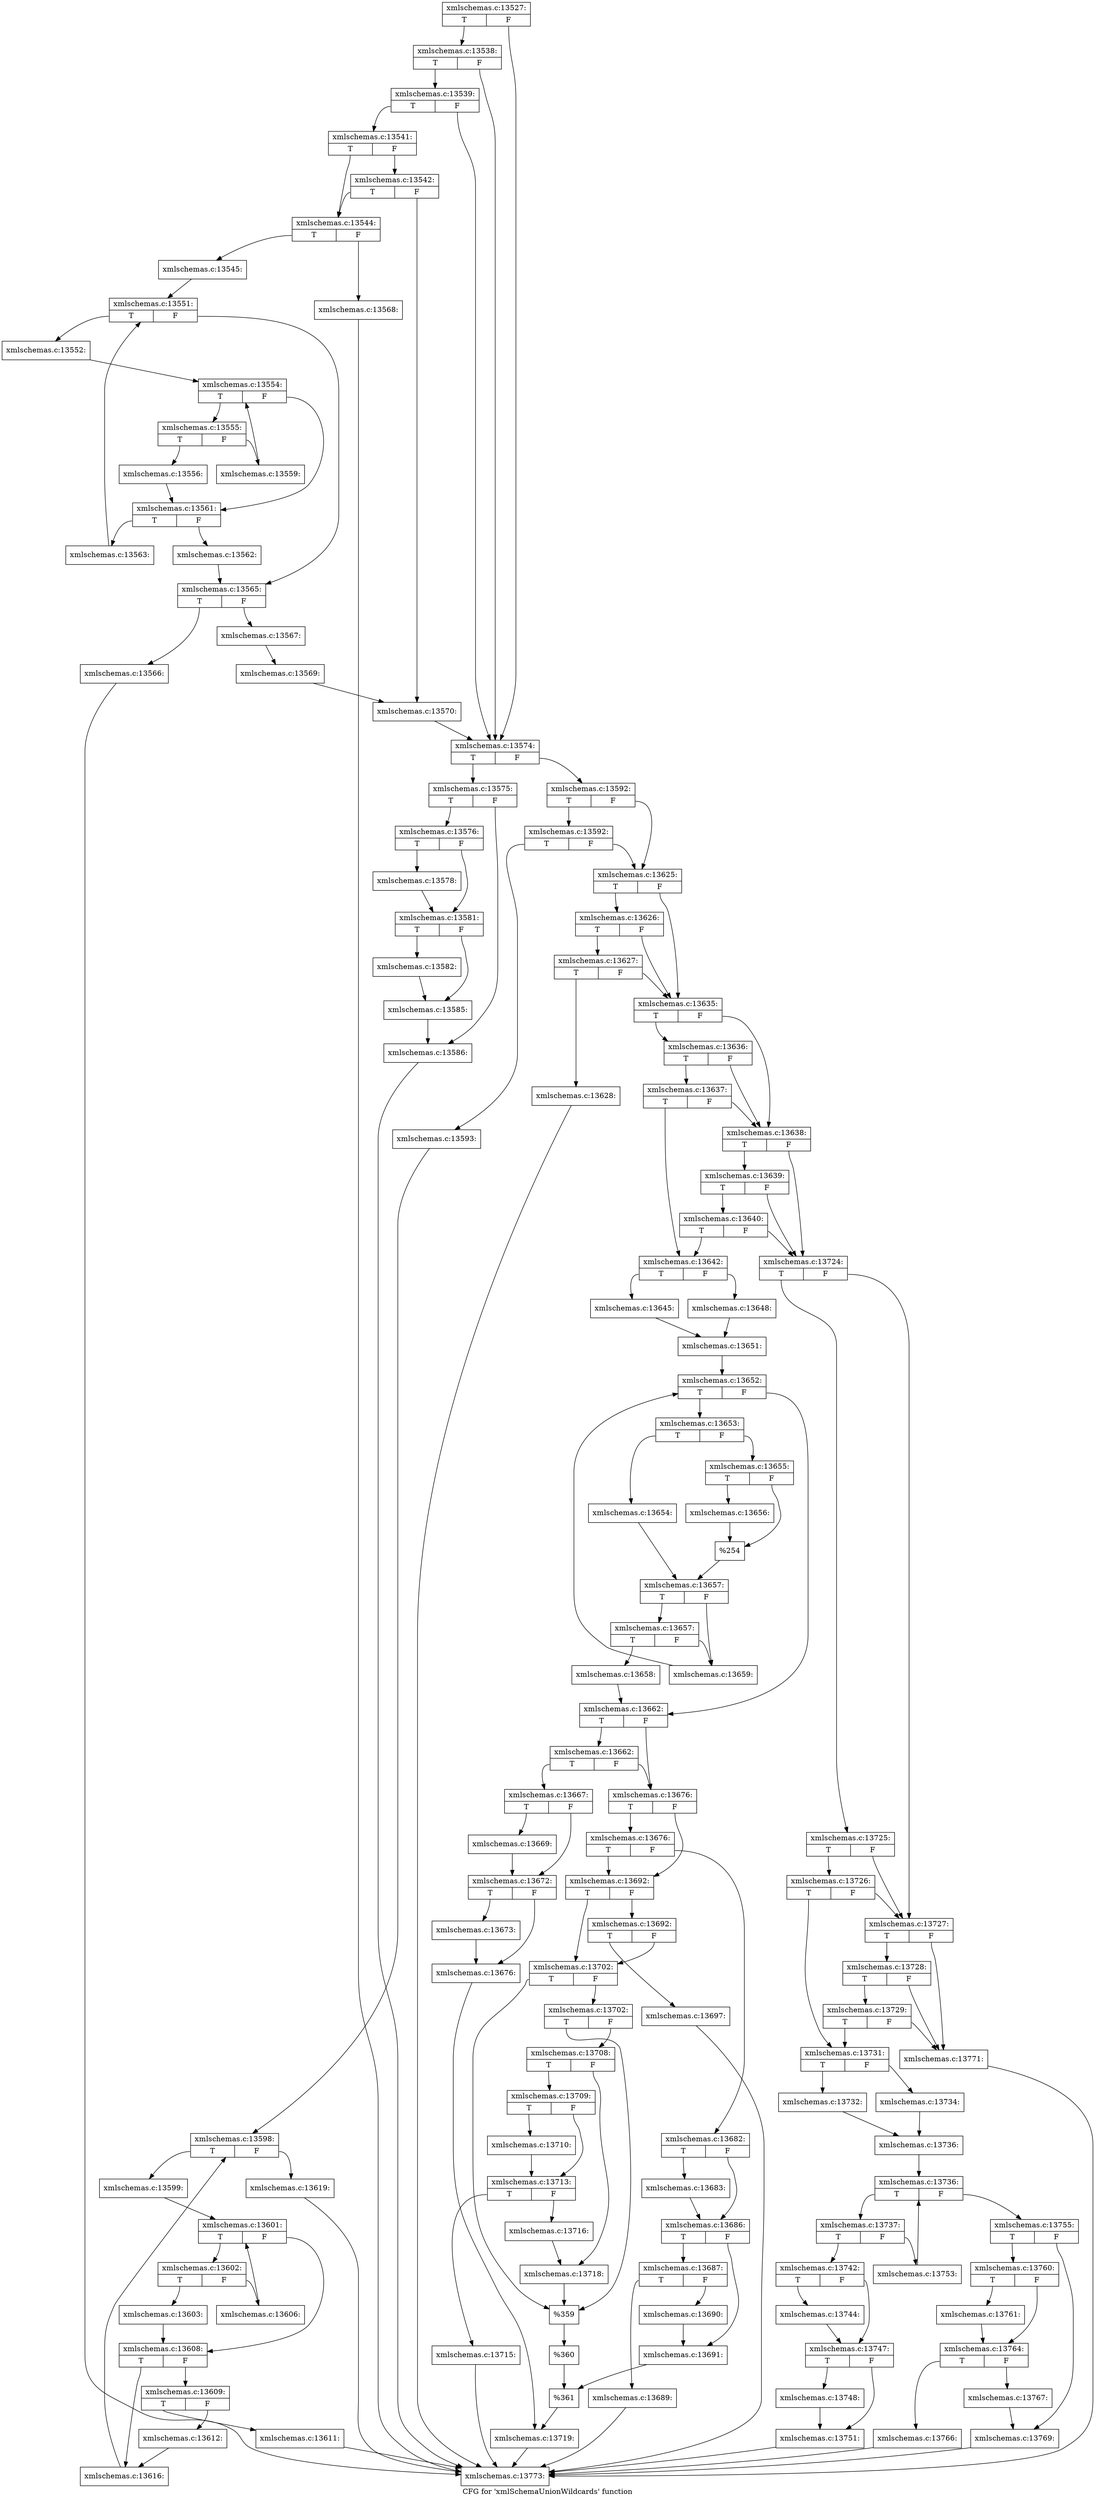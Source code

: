 digraph "CFG for 'xmlSchemaUnionWildcards' function" {
	label="CFG for 'xmlSchemaUnionWildcards' function";

	Node0x52b4900 [shape=record,label="{xmlschemas.c:13527:|{<s0>T|<s1>F}}"];
	Node0x52b4900:s0 -> Node0x52b64f0;
	Node0x52b4900:s1 -> Node0x52b6420;
	Node0x52b64f0 [shape=record,label="{xmlschemas.c:13538:|{<s0>T|<s1>F}}"];
	Node0x52b64f0:s0 -> Node0x52b6470;
	Node0x52b64f0:s1 -> Node0x52b6420;
	Node0x52b6470 [shape=record,label="{xmlschemas.c:13539:|{<s0>T|<s1>F}}"];
	Node0x52b6470:s0 -> Node0x52b63d0;
	Node0x52b6470:s1 -> Node0x52b6420;
	Node0x52b63d0 [shape=record,label="{xmlschemas.c:13541:|{<s0>T|<s1>F}}"];
	Node0x52b63d0:s0 -> Node0x52b7ae0;
	Node0x52b63d0:s1 -> Node0x52b7b80;
	Node0x52b7b80 [shape=record,label="{xmlschemas.c:13542:|{<s0>T|<s1>F}}"];
	Node0x52b7b80:s0 -> Node0x52b7ae0;
	Node0x52b7b80:s1 -> Node0x52b7b30;
	Node0x52b7ae0 [shape=record,label="{xmlschemas.c:13544:|{<s0>T|<s1>F}}"];
	Node0x52b7ae0:s0 -> Node0x52b8760;
	Node0x52b7ae0:s1 -> Node0x52b8800;
	Node0x52b8760 [shape=record,label="{xmlschemas.c:13545:}"];
	Node0x52b8760 -> Node0x52b91e0;
	Node0x52b91e0 [shape=record,label="{xmlschemas.c:13551:|{<s0>T|<s1>F}}"];
	Node0x52b91e0:s0 -> Node0x52b95d0;
	Node0x52b91e0:s1 -> Node0x52b9400;
	Node0x52b95d0 [shape=record,label="{xmlschemas.c:13552:}"];
	Node0x52b95d0 -> Node0x52b99f0;
	Node0x52b99f0 [shape=record,label="{xmlschemas.c:13554:|{<s0>T|<s1>F}}"];
	Node0x52b99f0:s0 -> Node0x52b9de0;
	Node0x52b99f0:s1 -> Node0x52b9c10;
	Node0x52b9de0 [shape=record,label="{xmlschemas.c:13555:|{<s0>T|<s1>F}}"];
	Node0x52b9de0:s0 -> Node0x52b9fa0;
	Node0x52b9de0:s1 -> Node0x52b9ff0;
	Node0x52b9fa0 [shape=record,label="{xmlschemas.c:13556:}"];
	Node0x52b9fa0 -> Node0x52b9c10;
	Node0x52b9ff0 [shape=record,label="{xmlschemas.c:13559:}"];
	Node0x52b9ff0 -> Node0x52b99f0;
	Node0x52b9c10 [shape=record,label="{xmlschemas.c:13561:|{<s0>T|<s1>F}}"];
	Node0x52b9c10:s0 -> Node0x52baae0;
	Node0x52b9c10:s1 -> Node0x52baa90;
	Node0x52baa90 [shape=record,label="{xmlschemas.c:13562:}"];
	Node0x52baa90 -> Node0x52b9400;
	Node0x52baae0 [shape=record,label="{xmlschemas.c:13563:}"];
	Node0x52baae0 -> Node0x52b91e0;
	Node0x52b9400 [shape=record,label="{xmlschemas.c:13565:|{<s0>T|<s1>F}}"];
	Node0x52b9400:s0 -> Node0x52bb160;
	Node0x52b9400:s1 -> Node0x52bb1b0;
	Node0x52bb160 [shape=record,label="{xmlschemas.c:13566:}"];
	Node0x52bb160 -> Node0x52b4c30;
	Node0x52bb1b0 [shape=record,label="{xmlschemas.c:13567:}"];
	Node0x52bb1b0 -> Node0x52b87b0;
	Node0x52b8800 [shape=record,label="{xmlschemas.c:13568:}"];
	Node0x52b8800 -> Node0x52b4c30;
	Node0x52b87b0 [shape=record,label="{xmlschemas.c:13569:}"];
	Node0x52b87b0 -> Node0x52b7b30;
	Node0x52b7b30 [shape=record,label="{xmlschemas.c:13570:}"];
	Node0x52b7b30 -> Node0x52b6420;
	Node0x52b6420 [shape=record,label="{xmlschemas.c:13574:|{<s0>T|<s1>F}}"];
	Node0x52b6420:s0 -> Node0x52bba50;
	Node0x52b6420:s1 -> Node0x52bbaa0;
	Node0x52bba50 [shape=record,label="{xmlschemas.c:13575:|{<s0>T|<s1>F}}"];
	Node0x52bba50:s0 -> Node0x52bc120;
	Node0x52bba50:s1 -> Node0x52bc170;
	Node0x52bc120 [shape=record,label="{xmlschemas.c:13576:|{<s0>T|<s1>F}}"];
	Node0x52bc120:s0 -> Node0x52bc7e0;
	Node0x52bc120:s1 -> Node0x52bc830;
	Node0x52bc7e0 [shape=record,label="{xmlschemas.c:13578:}"];
	Node0x52bc7e0 -> Node0x52bc830;
	Node0x52bc830 [shape=record,label="{xmlschemas.c:13581:|{<s0>T|<s1>F}}"];
	Node0x52bc830:s0 -> Node0x52bd270;
	Node0x52bc830:s1 -> Node0x52bd2c0;
	Node0x52bd270 [shape=record,label="{xmlschemas.c:13582:}"];
	Node0x52bd270 -> Node0x52bd2c0;
	Node0x52bd2c0 [shape=record,label="{xmlschemas.c:13585:}"];
	Node0x52bd2c0 -> Node0x52bc170;
	Node0x52bc170 [shape=record,label="{xmlschemas.c:13586:}"];
	Node0x52bc170 -> Node0x52b4c30;
	Node0x52bbaa0 [shape=record,label="{xmlschemas.c:13592:|{<s0>T|<s1>F}}"];
	Node0x52bbaa0:s0 -> Node0x52be150;
	Node0x52bbaa0:s1 -> Node0x52be100;
	Node0x52be150 [shape=record,label="{xmlschemas.c:13592:|{<s0>T|<s1>F}}"];
	Node0x52be150:s0 -> Node0x52be0b0;
	Node0x52be150:s1 -> Node0x52be100;
	Node0x52be0b0 [shape=record,label="{xmlschemas.c:13593:}"];
	Node0x52be0b0 -> Node0x52bf3b0;
	Node0x52bf3b0 [shape=record,label="{xmlschemas.c:13598:|{<s0>T|<s1>F}}"];
	Node0x52bf3b0:s0 -> Node0x52bf7a0;
	Node0x52bf3b0:s1 -> Node0x52bf5d0;
	Node0x52bf7a0 [shape=record,label="{xmlschemas.c:13599:}"];
	Node0x52bf7a0 -> Node0x52bfa90;
	Node0x52bfa90 [shape=record,label="{xmlschemas.c:13601:|{<s0>T|<s1>F}}"];
	Node0x52bfa90:s0 -> Node0x52bfe80;
	Node0x52bfa90:s1 -> Node0x52bfcb0;
	Node0x52bfe80 [shape=record,label="{xmlschemas.c:13602:|{<s0>T|<s1>F}}"];
	Node0x52bfe80:s0 -> Node0x52c0040;
	Node0x52bfe80:s1 -> Node0x52c0090;
	Node0x52c0040 [shape=record,label="{xmlschemas.c:13603:}"];
	Node0x52c0040 -> Node0x52bfcb0;
	Node0x52c0090 [shape=record,label="{xmlschemas.c:13606:}"];
	Node0x52c0090 -> Node0x52bfa90;
	Node0x52bfcb0 [shape=record,label="{xmlschemas.c:13608:|{<s0>T|<s1>F}}"];
	Node0x52bfcb0:s0 -> Node0x52c0b80;
	Node0x52bfcb0:s1 -> Node0x52c0b30;
	Node0x52c0b30 [shape=record,label="{xmlschemas.c:13609:|{<s0>T|<s1>F}}"];
	Node0x52c0b30:s0 -> Node0x52c10b0;
	Node0x52c0b30:s1 -> Node0x52c1100;
	Node0x52c10b0 [shape=record,label="{xmlschemas.c:13611:}"];
	Node0x52c10b0 -> Node0x52b4c30;
	Node0x52c1100 [shape=record,label="{xmlschemas.c:13612:}"];
	Node0x52c1100 -> Node0x52c0b80;
	Node0x52c0b80 [shape=record,label="{xmlschemas.c:13616:}"];
	Node0x52c0b80 -> Node0x52bf3b0;
	Node0x52bf5d0 [shape=record,label="{xmlschemas.c:13619:}"];
	Node0x52bf5d0 -> Node0x52b4c30;
	Node0x52be100 [shape=record,label="{xmlschemas.c:13625:|{<s0>T|<s1>F}}"];
	Node0x52be100:s0 -> Node0x52c2770;
	Node0x52be100:s1 -> Node0x52c26a0;
	Node0x52c2770 [shape=record,label="{xmlschemas.c:13626:|{<s0>T|<s1>F}}"];
	Node0x52c2770:s0 -> Node0x52c26f0;
	Node0x52c2770:s1 -> Node0x52c26a0;
	Node0x52c26f0 [shape=record,label="{xmlschemas.c:13627:|{<s0>T|<s1>F}}"];
	Node0x52c26f0:s0 -> Node0x52c2650;
	Node0x52c26f0:s1 -> Node0x52c26a0;
	Node0x52c2650 [shape=record,label="{xmlschemas.c:13628:}"];
	Node0x52c2650 -> Node0x52b4c30;
	Node0x52c26a0 [shape=record,label="{xmlschemas.c:13635:|{<s0>T|<s1>F}}"];
	Node0x52c26a0:s0 -> Node0x52c3dc0;
	Node0x52c26a0:s1 -> Node0x52c3cc0;
	Node0x52c3dc0 [shape=record,label="{xmlschemas.c:13636:|{<s0>T|<s1>F}}"];
	Node0x52c3dc0:s0 -> Node0x52c3d40;
	Node0x52c3dc0:s1 -> Node0x52c3cc0;
	Node0x52c3d40 [shape=record,label="{xmlschemas.c:13637:|{<s0>T|<s1>F}}"];
	Node0x52c3d40:s0 -> Node0x52c3c20;
	Node0x52c3d40:s1 -> Node0x52c3cc0;
	Node0x52c3cc0 [shape=record,label="{xmlschemas.c:13638:|{<s0>T|<s1>F}}"];
	Node0x52c3cc0:s0 -> Node0x52c49e0;
	Node0x52c3cc0:s1 -> Node0x52c3c70;
	Node0x52c49e0 [shape=record,label="{xmlschemas.c:13639:|{<s0>T|<s1>F}}"];
	Node0x52c49e0:s0 -> Node0x52c4990;
	Node0x52c49e0:s1 -> Node0x52c3c70;
	Node0x52c4990 [shape=record,label="{xmlschemas.c:13640:|{<s0>T|<s1>F}}"];
	Node0x52c4990:s0 -> Node0x52c3c20;
	Node0x52c4990:s1 -> Node0x52c3c70;
	Node0x52c3c20 [shape=record,label="{xmlschemas.c:13642:|{<s0>T|<s1>F}}"];
	Node0x52c3c20:s0 -> Node0x52c5c50;
	Node0x52c3c20:s1 -> Node0x52c5cf0;
	Node0x52c5c50 [shape=record,label="{xmlschemas.c:13645:}"];
	Node0x52c5c50 -> Node0x52c5ca0;
	Node0x52c5cf0 [shape=record,label="{xmlschemas.c:13648:}"];
	Node0x52c5cf0 -> Node0x52c5ca0;
	Node0x52c5ca0 [shape=record,label="{xmlschemas.c:13651:}"];
	Node0x52c5ca0 -> Node0x52c6e60;
	Node0x52c6e60 [shape=record,label="{xmlschemas.c:13652:|{<s0>T|<s1>F}}"];
	Node0x52c6e60:s0 -> Node0x52c7250;
	Node0x52c6e60:s1 -> Node0x52c7080;
	Node0x52c7250 [shape=record,label="{xmlschemas.c:13653:|{<s0>T|<s1>F}}"];
	Node0x52c7250:s0 -> Node0x52c7410;
	Node0x52c7250:s1 -> Node0x52c74b0;
	Node0x52c7410 [shape=record,label="{xmlschemas.c:13654:}"];
	Node0x52c7410 -> Node0x52c7460;
	Node0x52c74b0 [shape=record,label="{xmlschemas.c:13655:|{<s0>T|<s1>F}}"];
	Node0x52c74b0:s0 -> Node0x52c7960;
	Node0x52c74b0:s1 -> Node0x52c79b0;
	Node0x52c7960 [shape=record,label="{xmlschemas.c:13656:}"];
	Node0x52c7960 -> Node0x52c79b0;
	Node0x52c79b0 [shape=record,label="{%254}"];
	Node0x52c79b0 -> Node0x52c7460;
	Node0x52c7460 [shape=record,label="{xmlschemas.c:13657:|{<s0>T|<s1>F}}"];
	Node0x52c7460:s0 -> Node0x52c8230;
	Node0x52c7460:s1 -> Node0x52c81e0;
	Node0x52c8230 [shape=record,label="{xmlschemas.c:13657:|{<s0>T|<s1>F}}"];
	Node0x52c8230:s0 -> Node0x52c8190;
	Node0x52c8230:s1 -> Node0x52c81e0;
	Node0x52c8190 [shape=record,label="{xmlschemas.c:13658:}"];
	Node0x52c8190 -> Node0x52c7080;
	Node0x52c81e0 [shape=record,label="{xmlschemas.c:13659:}"];
	Node0x52c81e0 -> Node0x52c6e60;
	Node0x52c7080 [shape=record,label="{xmlschemas.c:13662:|{<s0>T|<s1>F}}"];
	Node0x52c7080:s0 -> Node0x52c8b70;
	Node0x52c7080:s1 -> Node0x52c8b20;
	Node0x52c8b70 [shape=record,label="{xmlschemas.c:13662:|{<s0>T|<s1>F}}"];
	Node0x52c8b70:s0 -> Node0x52c8a80;
	Node0x52c8b70:s1 -> Node0x52c8b20;
	Node0x52c8a80 [shape=record,label="{xmlschemas.c:13667:|{<s0>T|<s1>F}}"];
	Node0x52c8a80:s0 -> Node0x4f333a0;
	Node0x52c8a80:s1 -> Node0x4f333f0;
	Node0x4f333a0 [shape=record,label="{xmlschemas.c:13669:}"];
	Node0x4f333a0 -> Node0x4f333f0;
	Node0x4f333f0 [shape=record,label="{xmlschemas.c:13672:|{<s0>T|<s1>F}}"];
	Node0x4f333f0:s0 -> Node0x4f33e30;
	Node0x4f333f0:s1 -> Node0x4f33e80;
	Node0x4f33e30 [shape=record,label="{xmlschemas.c:13673:}"];
	Node0x4f33e30 -> Node0x4f33e80;
	Node0x4f33e80 [shape=record,label="{xmlschemas.c:13676:}"];
	Node0x4f33e80 -> Node0x52c8ad0;
	Node0x52c8b20 [shape=record,label="{xmlschemas.c:13676:|{<s0>T|<s1>F}}"];
	Node0x52c8b20:s0 -> Node0x4f34b30;
	Node0x52c8b20:s1 -> Node0x4f34ae0;
	Node0x4f34b30 [shape=record,label="{xmlschemas.c:13676:|{<s0>T|<s1>F}}"];
	Node0x4f34b30:s0 -> Node0x4f34ae0;
	Node0x4f34b30:s1 -> Node0x4f34a40;
	Node0x4f34a40 [shape=record,label="{xmlschemas.c:13682:|{<s0>T|<s1>F}}"];
	Node0x4f34a40:s0 -> Node0x4f35000;
	Node0x4f34a40:s1 -> Node0x4f35050;
	Node0x4f35000 [shape=record,label="{xmlschemas.c:13683:}"];
	Node0x4f35000 -> Node0x4f35050;
	Node0x4f35050 [shape=record,label="{xmlschemas.c:13686:|{<s0>T|<s1>F}}"];
	Node0x4f35050:s0 -> Node0x4f35a90;
	Node0x4f35050:s1 -> Node0x4f35ae0;
	Node0x4f35a90 [shape=record,label="{xmlschemas.c:13687:|{<s0>T|<s1>F}}"];
	Node0x4f35a90:s0 -> Node0x4f362d0;
	Node0x4f35a90:s1 -> Node0x4f36320;
	Node0x4f362d0 [shape=record,label="{xmlschemas.c:13689:}"];
	Node0x4f362d0 -> Node0x52b4c30;
	Node0x4f36320 [shape=record,label="{xmlschemas.c:13690:}"];
	Node0x4f36320 -> Node0x4f35ae0;
	Node0x4f35ae0 [shape=record,label="{xmlschemas.c:13691:}"];
	Node0x4f35ae0 -> Node0x4f34a90;
	Node0x4f34ae0 [shape=record,label="{xmlschemas.c:13692:|{<s0>T|<s1>F}}"];
	Node0x4f34ae0:s0 -> Node0x4f36ed0;
	Node0x4f34ae0:s1 -> Node0x4f36f20;
	Node0x4f36f20 [shape=record,label="{xmlschemas.c:13692:|{<s0>T|<s1>F}}"];
	Node0x4f36f20:s0 -> Node0x4f36e30;
	Node0x4f36f20:s1 -> Node0x4f36ed0;
	Node0x4f36e30 [shape=record,label="{xmlschemas.c:13697:}"];
	Node0x4f36e30 -> Node0x52b4c30;
	Node0x4f36ed0 [shape=record,label="{xmlschemas.c:13702:|{<s0>T|<s1>F}}"];
	Node0x4f36ed0:s0 -> Node0x4f37c50;
	Node0x4f36ed0:s1 -> Node0x4f37ca0;
	Node0x4f37ca0 [shape=record,label="{xmlschemas.c:13702:|{<s0>T|<s1>F}}"];
	Node0x4f37ca0:s0 -> Node0x4f37c50;
	Node0x4f37ca0:s1 -> Node0x4f37c00;
	Node0x4f37c00 [shape=record,label="{xmlschemas.c:13708:|{<s0>T|<s1>F}}"];
	Node0x4f37c00:s0 -> Node0x4f38170;
	Node0x4f37c00:s1 -> Node0x4f381c0;
	Node0x4f38170 [shape=record,label="{xmlschemas.c:13709:|{<s0>T|<s1>F}}"];
	Node0x4f38170:s0 -> Node0x4f386b0;
	Node0x4f38170:s1 -> Node0x4f38700;
	Node0x4f386b0 [shape=record,label="{xmlschemas.c:13710:}"];
	Node0x4f386b0 -> Node0x4f38700;
	Node0x4f38700 [shape=record,label="{xmlschemas.c:13713:|{<s0>T|<s1>F}}"];
	Node0x4f38700:s0 -> Node0x4f39440;
	Node0x4f38700:s1 -> Node0x4f39490;
	Node0x4f39440 [shape=record,label="{xmlschemas.c:13715:}"];
	Node0x4f39440 -> Node0x52b4c30;
	Node0x4f39490 [shape=record,label="{xmlschemas.c:13716:}"];
	Node0x4f39490 -> Node0x4f381c0;
	Node0x4f381c0 [shape=record,label="{xmlschemas.c:13718:}"];
	Node0x4f381c0 -> Node0x4f37c50;
	Node0x4f37c50 [shape=record,label="{%359}"];
	Node0x4f37c50 -> Node0x4f36e80;
	Node0x4f36e80 [shape=record,label="{%360}"];
	Node0x4f36e80 -> Node0x4f34a90;
	Node0x4f34a90 [shape=record,label="{%361}"];
	Node0x4f34a90 -> Node0x52c8ad0;
	Node0x52c8ad0 [shape=record,label="{xmlschemas.c:13719:}"];
	Node0x52c8ad0 -> Node0x52b4c30;
	Node0x52c3c70 [shape=record,label="{xmlschemas.c:13724:|{<s0>T|<s1>F}}"];
	Node0x52c3c70:s0 -> Node0x4f3a870;
	Node0x52c3c70:s1 -> Node0x4f3a770;
	Node0x4f3a870 [shape=record,label="{xmlschemas.c:13725:|{<s0>T|<s1>F}}"];
	Node0x4f3a870:s0 -> Node0x4f3a7f0;
	Node0x4f3a870:s1 -> Node0x4f3a770;
	Node0x4f3a7f0 [shape=record,label="{xmlschemas.c:13726:|{<s0>T|<s1>F}}"];
	Node0x4f3a7f0:s0 -> Node0x4f3a6d0;
	Node0x4f3a7f0:s1 -> Node0x4f3a770;
	Node0x4f3a770 [shape=record,label="{xmlschemas.c:13727:|{<s0>T|<s1>F}}"];
	Node0x4f3a770:s0 -> Node0x52d9390;
	Node0x4f3a770:s1 -> Node0x4f3a720;
	Node0x52d9390 [shape=record,label="{xmlschemas.c:13728:|{<s0>T|<s1>F}}"];
	Node0x52d9390:s0 -> Node0x52d9340;
	Node0x52d9390:s1 -> Node0x4f3a720;
	Node0x52d9340 [shape=record,label="{xmlschemas.c:13729:|{<s0>T|<s1>F}}"];
	Node0x52d9340:s0 -> Node0x4f3a6d0;
	Node0x52d9340:s1 -> Node0x4f3a720;
	Node0x4f3a6d0 [shape=record,label="{xmlschemas.c:13731:|{<s0>T|<s1>F}}"];
	Node0x4f3a6d0:s0 -> Node0x52d9fe0;
	Node0x4f3a6d0:s1 -> Node0x52da080;
	Node0x52d9fe0 [shape=record,label="{xmlschemas.c:13732:}"];
	Node0x52d9fe0 -> Node0x52da030;
	Node0x52da080 [shape=record,label="{xmlschemas.c:13734:}"];
	Node0x52da080 -> Node0x52da030;
	Node0x52da030 [shape=record,label="{xmlschemas.c:13736:}"];
	Node0x52da030 -> Node0x52daba0;
	Node0x52daba0 [shape=record,label="{xmlschemas.c:13736:|{<s0>T|<s1>F}}"];
	Node0x52daba0:s0 -> Node0x52daf90;
	Node0x52daba0:s1 -> Node0x52dadc0;
	Node0x52daf90 [shape=record,label="{xmlschemas.c:13737:|{<s0>T|<s1>F}}"];
	Node0x52daf90:s0 -> Node0x52db150;
	Node0x52daf90:s1 -> Node0x52db1a0;
	Node0x52db150 [shape=record,label="{xmlschemas.c:13742:|{<s0>T|<s1>F}}"];
	Node0x52db150:s0 -> Node0x52db790;
	Node0x52db150:s1 -> Node0x52db7e0;
	Node0x52db790 [shape=record,label="{xmlschemas.c:13744:}"];
	Node0x52db790 -> Node0x52db7e0;
	Node0x52db7e0 [shape=record,label="{xmlschemas.c:13747:|{<s0>T|<s1>F}}"];
	Node0x52db7e0:s0 -> Node0x52dc220;
	Node0x52db7e0:s1 -> Node0x52dc270;
	Node0x52dc220 [shape=record,label="{xmlschemas.c:13748:}"];
	Node0x52dc220 -> Node0x52dc270;
	Node0x52dc270 [shape=record,label="{xmlschemas.c:13751:}"];
	Node0x52dc270 -> Node0x52b4c30;
	Node0x52db1a0 [shape=record,label="{xmlschemas.c:13753:}"];
	Node0x52db1a0 -> Node0x52daba0;
	Node0x52dadc0 [shape=record,label="{xmlschemas.c:13755:|{<s0>T|<s1>F}}"];
	Node0x52dadc0:s0 -> Node0x52dd2a0;
	Node0x52dadc0:s1 -> Node0x52dd2f0;
	Node0x52dd2a0 [shape=record,label="{xmlschemas.c:13760:|{<s0>T|<s1>F}}"];
	Node0x52dd2a0:s0 -> Node0x52dd7e0;
	Node0x52dd2a0:s1 -> Node0x52dd830;
	Node0x52dd7e0 [shape=record,label="{xmlschemas.c:13761:}"];
	Node0x52dd7e0 -> Node0x52dd830;
	Node0x52dd830 [shape=record,label="{xmlschemas.c:13764:|{<s0>T|<s1>F}}"];
	Node0x52dd830:s0 -> Node0x52de570;
	Node0x52dd830:s1 -> Node0x52de5c0;
	Node0x52de570 [shape=record,label="{xmlschemas.c:13766:}"];
	Node0x52de570 -> Node0x52b4c30;
	Node0x52de5c0 [shape=record,label="{xmlschemas.c:13767:}"];
	Node0x52de5c0 -> Node0x52dd2f0;
	Node0x52dd2f0 [shape=record,label="{xmlschemas.c:13769:}"];
	Node0x52dd2f0 -> Node0x52b4c30;
	Node0x4f3a720 [shape=record,label="{xmlschemas.c:13771:}"];
	Node0x4f3a720 -> Node0x52b4c30;
	Node0x52b4c30 [shape=record,label="{xmlschemas.c:13773:}"];
}
